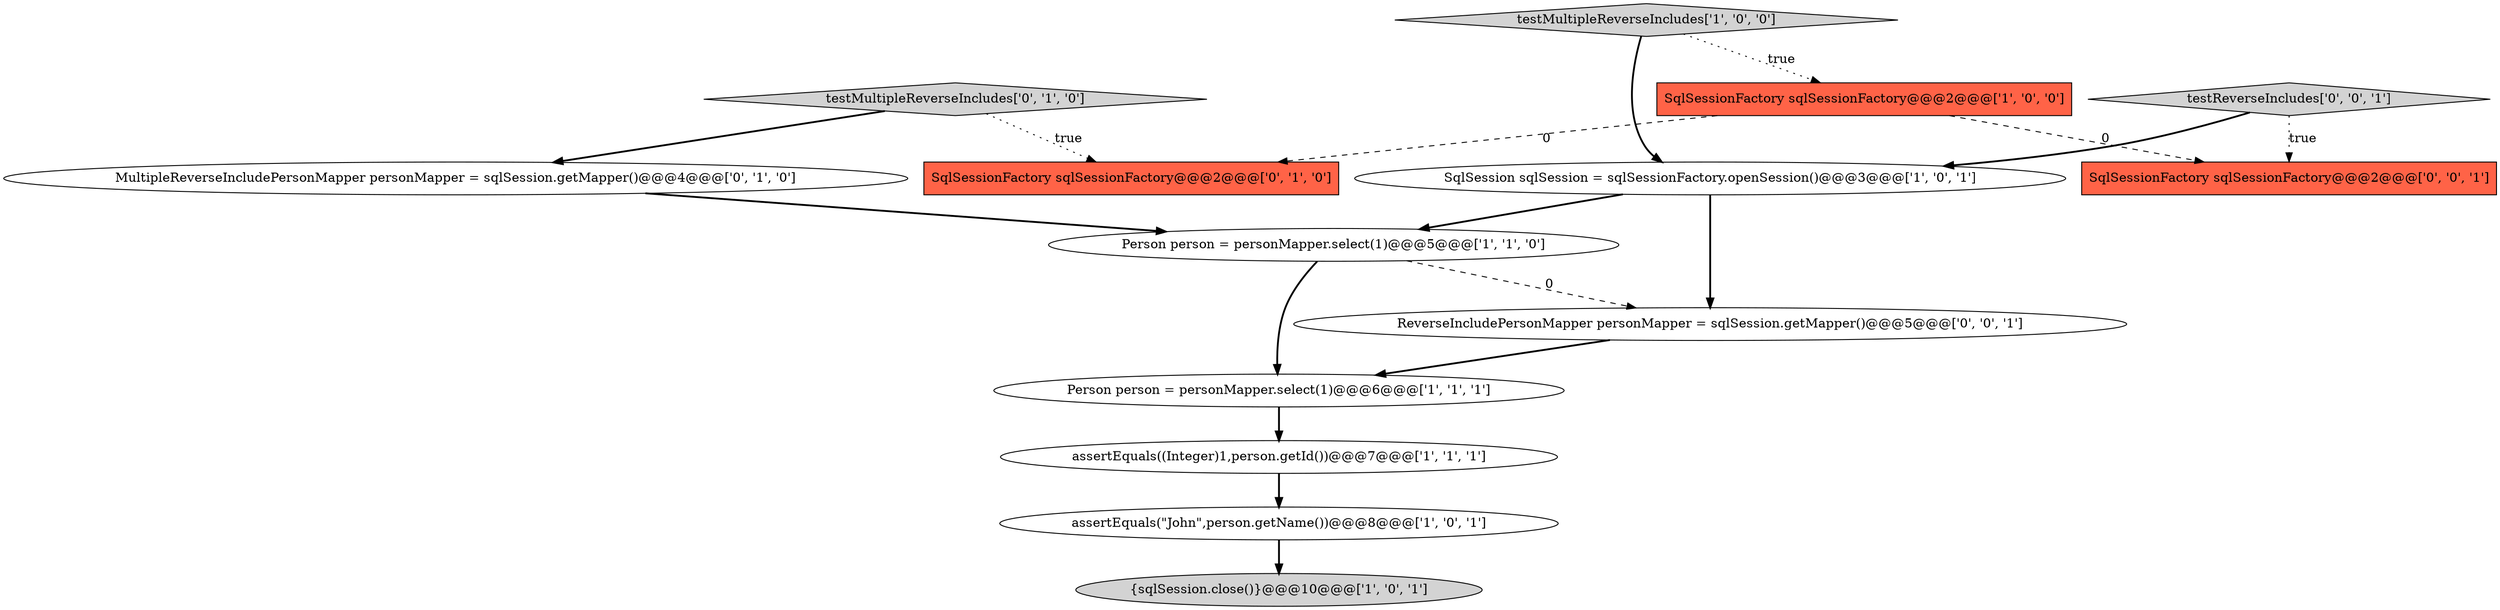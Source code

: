 digraph {
8 [style = filled, label = "MultipleReverseIncludePersonMapper personMapper = sqlSession.getMapper()@@@4@@@['0', '1', '0']", fillcolor = white, shape = ellipse image = "AAA0AAABBB2BBB"];
9 [style = filled, label = "SqlSessionFactory sqlSessionFactory@@@2@@@['0', '1', '0']", fillcolor = tomato, shape = box image = "AAA1AAABBB2BBB"];
7 [style = filled, label = "assertEquals(\"John\",person.getName())@@@8@@@['1', '0', '1']", fillcolor = white, shape = ellipse image = "AAA0AAABBB1BBB"];
6 [style = filled, label = "SqlSessionFactory sqlSessionFactory@@@2@@@['1', '0', '0']", fillcolor = tomato, shape = box image = "AAA1AAABBB1BBB"];
3 [style = filled, label = "{sqlSession.close()}@@@10@@@['1', '0', '1']", fillcolor = lightgray, shape = ellipse image = "AAA0AAABBB1BBB"];
10 [style = filled, label = "testMultipleReverseIncludes['0', '1', '0']", fillcolor = lightgray, shape = diamond image = "AAA0AAABBB2BBB"];
2 [style = filled, label = "assertEquals((Integer)1,person.getId())@@@7@@@['1', '1', '1']", fillcolor = white, shape = ellipse image = "AAA0AAABBB1BBB"];
12 [style = filled, label = "SqlSessionFactory sqlSessionFactory@@@2@@@['0', '0', '1']", fillcolor = tomato, shape = box image = "AAA0AAABBB3BBB"];
0 [style = filled, label = "SqlSession sqlSession = sqlSessionFactory.openSession()@@@3@@@['1', '0', '1']", fillcolor = white, shape = ellipse image = "AAA0AAABBB1BBB"];
1 [style = filled, label = "Person person = personMapper.select(1)@@@5@@@['1', '1', '0']", fillcolor = white, shape = ellipse image = "AAA0AAABBB1BBB"];
13 [style = filled, label = "testReverseIncludes['0', '0', '1']", fillcolor = lightgray, shape = diamond image = "AAA0AAABBB3BBB"];
4 [style = filled, label = "Person person = personMapper.select(1)@@@6@@@['1', '1', '1']", fillcolor = white, shape = ellipse image = "AAA0AAABBB1BBB"];
5 [style = filled, label = "testMultipleReverseIncludes['1', '0', '0']", fillcolor = lightgray, shape = diamond image = "AAA0AAABBB1BBB"];
11 [style = filled, label = "ReverseIncludePersonMapper personMapper = sqlSession.getMapper()@@@5@@@['0', '0', '1']", fillcolor = white, shape = ellipse image = "AAA0AAABBB3BBB"];
8->1 [style = bold, label=""];
5->6 [style = dotted, label="true"];
0->11 [style = bold, label=""];
13->0 [style = bold, label=""];
1->4 [style = bold, label=""];
4->2 [style = bold, label=""];
2->7 [style = bold, label=""];
10->8 [style = bold, label=""];
5->0 [style = bold, label=""];
10->9 [style = dotted, label="true"];
13->12 [style = dotted, label="true"];
1->11 [style = dashed, label="0"];
0->1 [style = bold, label=""];
7->3 [style = bold, label=""];
11->4 [style = bold, label=""];
6->9 [style = dashed, label="0"];
6->12 [style = dashed, label="0"];
}
